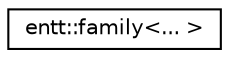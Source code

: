 digraph "Graphical Class Hierarchy"
{
 // LATEX_PDF_SIZE
  edge [fontname="Helvetica",fontsize="10",labelfontname="Helvetica",labelfontsize="10"];
  node [fontname="Helvetica",fontsize="10",shape=record];
  rankdir="LR";
  Node0 [label="entt::family\<... \>",height=0.2,width=0.4,color="black", fillcolor="white", style="filled",URL="$classentt_1_1family.html",tooltip="Dynamic identifier generator."];
}

